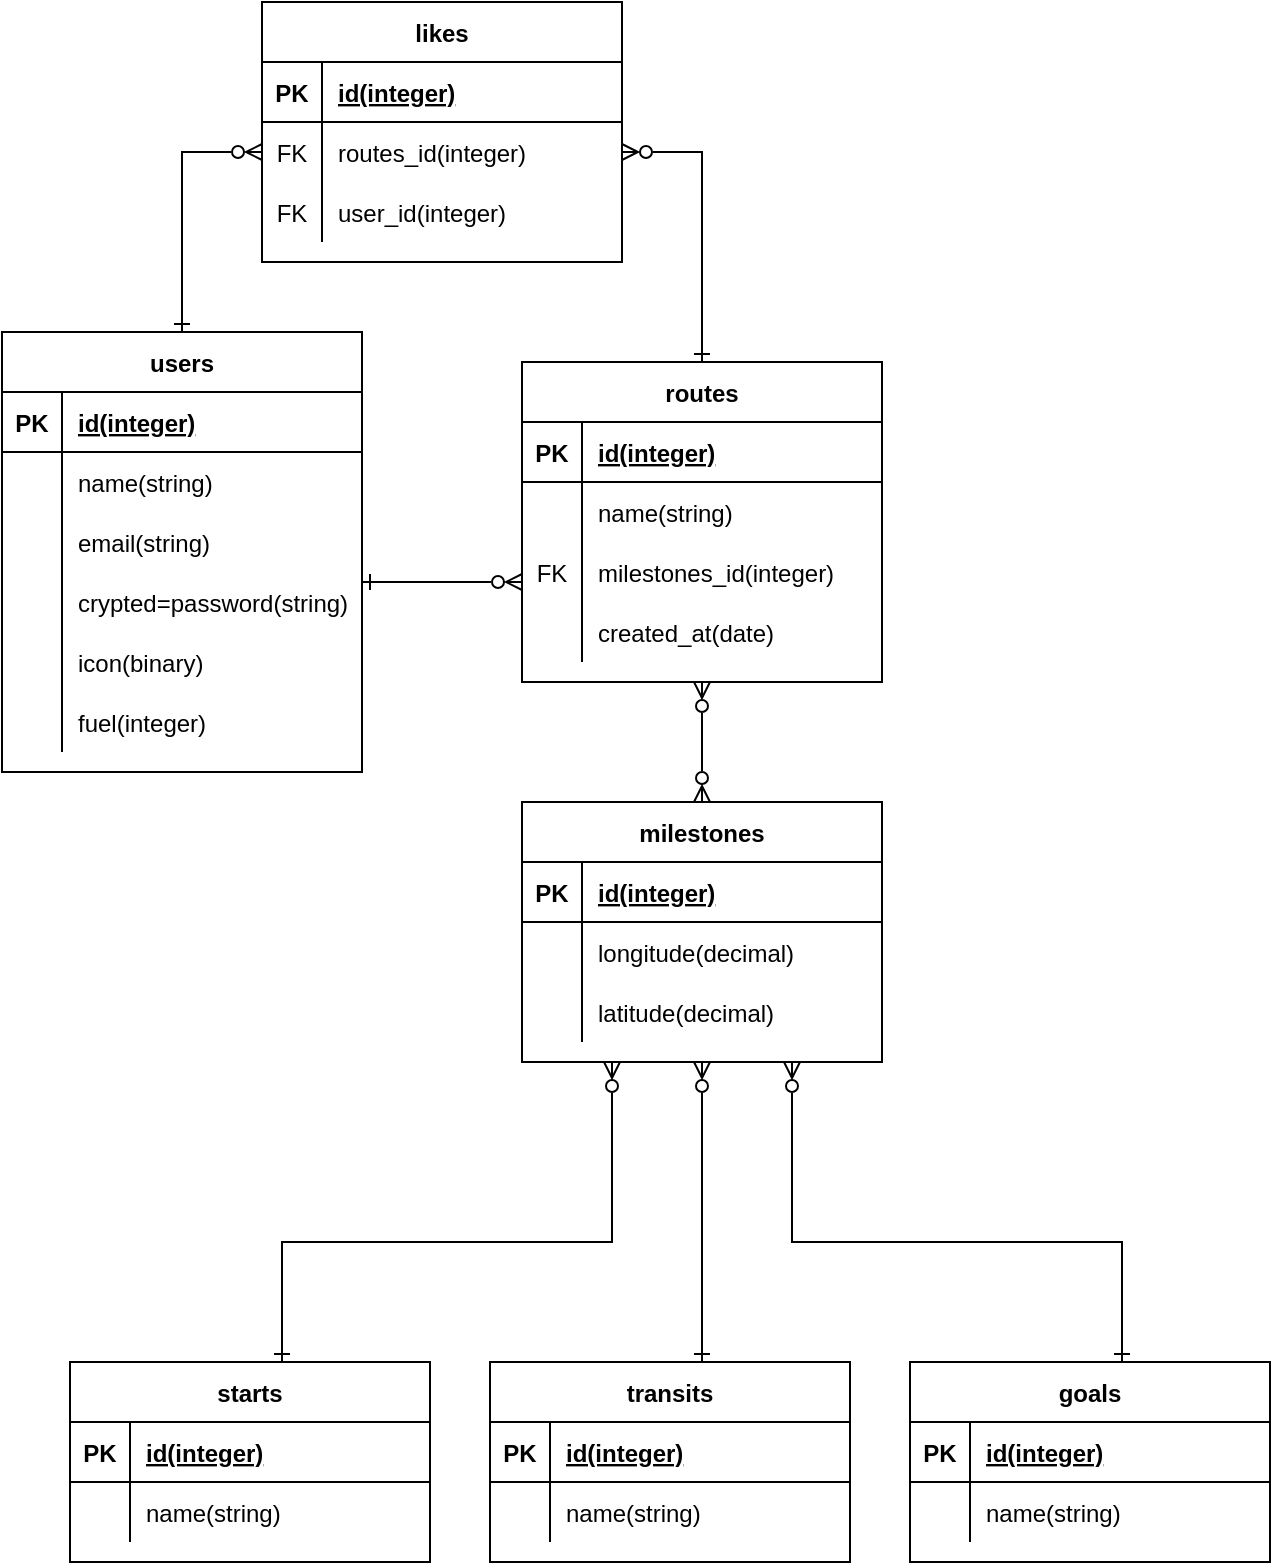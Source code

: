 <mxfile version="20.2.7" type="github"><diagram id="lM8k0hOYvdjzPiAKDBLs" name="ページ1"><mxGraphModel dx="1426" dy="794" grid="1" gridSize="10" guides="1" tooltips="1" connect="1" arrows="1" fold="1" page="1" pageScale="1" pageWidth="827" pageHeight="1169" math="0" shadow="0"><root><mxCell id="0"/><mxCell id="1" parent="0"/><mxCell id="DmluNT0cCxnc14YDXFa2-68" value="" style="edgeStyle=orthogonalEdgeStyle;rounded=0;orthogonalLoop=1;jettySize=auto;html=1;endArrow=ERzeroToMany;endFill=0;startArrow=ERone;startFill=0;" edge="1" parent="1" source="DmluNT0cCxnc14YDXFa2-70" target="DmluNT0cCxnc14YDXFa2-94"><mxGeometry relative="1" as="geometry"><Array as="points"><mxPoint x="290" y="440"/><mxPoint x="290" y="440"/></Array></mxGeometry></mxCell><mxCell id="DmluNT0cCxnc14YDXFa2-69" value="" style="edgeStyle=orthogonalEdgeStyle;rounded=0;orthogonalLoop=1;jettySize=auto;html=1;startArrow=ERone;startFill=0;endArrow=ERzeroToMany;endFill=0;entryX=0;entryY=0.5;entryDx=0;entryDy=0;" edge="1" parent="1" source="DmluNT0cCxnc14YDXFa2-70" target="DmluNT0cCxnc14YDXFa2-132"><mxGeometry relative="1" as="geometry"/></mxCell><mxCell id="DmluNT0cCxnc14YDXFa2-70" value="users" style="shape=table;startSize=30;container=1;collapsible=1;childLayout=tableLayout;fixedRows=1;rowLines=0;fontStyle=1;align=center;resizeLast=1;" vertex="1" parent="1"><mxGeometry x="80" y="315" width="180" height="220" as="geometry"/></mxCell><mxCell id="DmluNT0cCxnc14YDXFa2-71" value="" style="shape=tableRow;horizontal=0;startSize=0;swimlaneHead=0;swimlaneBody=0;fillColor=none;collapsible=0;dropTarget=0;points=[[0,0.5],[1,0.5]];portConstraint=eastwest;top=0;left=0;right=0;bottom=1;" vertex="1" parent="DmluNT0cCxnc14YDXFa2-70"><mxGeometry y="30" width="180" height="30" as="geometry"/></mxCell><mxCell id="DmluNT0cCxnc14YDXFa2-72" value="PK" style="shape=partialRectangle;connectable=0;fillColor=none;top=0;left=0;bottom=0;right=0;fontStyle=1;overflow=hidden;" vertex="1" parent="DmluNT0cCxnc14YDXFa2-71"><mxGeometry width="30" height="30" as="geometry"><mxRectangle width="30" height="30" as="alternateBounds"/></mxGeometry></mxCell><mxCell id="DmluNT0cCxnc14YDXFa2-73" value="id(integer)" style="shape=partialRectangle;connectable=0;fillColor=none;top=0;left=0;bottom=0;right=0;align=left;spacingLeft=6;fontStyle=5;overflow=hidden;" vertex="1" parent="DmluNT0cCxnc14YDXFa2-71"><mxGeometry x="30" width="150" height="30" as="geometry"><mxRectangle width="150" height="30" as="alternateBounds"/></mxGeometry></mxCell><mxCell id="DmluNT0cCxnc14YDXFa2-74" value="" style="shape=tableRow;horizontal=0;startSize=0;swimlaneHead=0;swimlaneBody=0;fillColor=none;collapsible=0;dropTarget=0;points=[[0,0.5],[1,0.5]];portConstraint=eastwest;top=0;left=0;right=0;bottom=0;" vertex="1" parent="DmluNT0cCxnc14YDXFa2-70"><mxGeometry y="60" width="180" height="30" as="geometry"/></mxCell><mxCell id="DmluNT0cCxnc14YDXFa2-75" value="" style="shape=partialRectangle;connectable=0;fillColor=none;top=0;left=0;bottom=0;right=0;editable=1;overflow=hidden;" vertex="1" parent="DmluNT0cCxnc14YDXFa2-74"><mxGeometry width="30" height="30" as="geometry"><mxRectangle width="30" height="30" as="alternateBounds"/></mxGeometry></mxCell><mxCell id="DmluNT0cCxnc14YDXFa2-76" value="name(string)" style="shape=partialRectangle;connectable=0;fillColor=none;top=0;left=0;bottom=0;right=0;align=left;spacingLeft=6;overflow=hidden;" vertex="1" parent="DmluNT0cCxnc14YDXFa2-74"><mxGeometry x="30" width="150" height="30" as="geometry"><mxRectangle width="150" height="30" as="alternateBounds"/></mxGeometry></mxCell><mxCell id="DmluNT0cCxnc14YDXFa2-77" value="" style="shape=tableRow;horizontal=0;startSize=0;swimlaneHead=0;swimlaneBody=0;fillColor=none;collapsible=0;dropTarget=0;points=[[0,0.5],[1,0.5]];portConstraint=eastwest;top=0;left=0;right=0;bottom=0;" vertex="1" parent="DmluNT0cCxnc14YDXFa2-70"><mxGeometry y="90" width="180" height="30" as="geometry"/></mxCell><mxCell id="DmluNT0cCxnc14YDXFa2-78" value="" style="shape=partialRectangle;connectable=0;fillColor=none;top=0;left=0;bottom=0;right=0;editable=1;overflow=hidden;" vertex="1" parent="DmluNT0cCxnc14YDXFa2-77"><mxGeometry width="30" height="30" as="geometry"><mxRectangle width="30" height="30" as="alternateBounds"/></mxGeometry></mxCell><mxCell id="DmluNT0cCxnc14YDXFa2-79" value="email(string)" style="shape=partialRectangle;connectable=0;fillColor=none;top=0;left=0;bottom=0;right=0;align=left;spacingLeft=6;overflow=hidden;" vertex="1" parent="DmluNT0cCxnc14YDXFa2-77"><mxGeometry x="30" width="150" height="30" as="geometry"><mxRectangle width="150" height="30" as="alternateBounds"/></mxGeometry></mxCell><mxCell id="DmluNT0cCxnc14YDXFa2-80" value="" style="shape=tableRow;horizontal=0;startSize=0;swimlaneHead=0;swimlaneBody=0;fillColor=none;collapsible=0;dropTarget=0;points=[[0,0.5],[1,0.5]];portConstraint=eastwest;top=0;left=0;right=0;bottom=0;" vertex="1" parent="DmluNT0cCxnc14YDXFa2-70"><mxGeometry y="120" width="180" height="30" as="geometry"/></mxCell><mxCell id="DmluNT0cCxnc14YDXFa2-81" value="" style="shape=partialRectangle;connectable=0;fillColor=none;top=0;left=0;bottom=0;right=0;editable=1;overflow=hidden;" vertex="1" parent="DmluNT0cCxnc14YDXFa2-80"><mxGeometry width="30" height="30" as="geometry"><mxRectangle width="30" height="30" as="alternateBounds"/></mxGeometry></mxCell><mxCell id="DmluNT0cCxnc14YDXFa2-82" value="crypted=password(string)" style="shape=partialRectangle;connectable=0;fillColor=none;top=0;left=0;bottom=0;right=0;align=left;spacingLeft=6;overflow=hidden;" vertex="1" parent="DmluNT0cCxnc14YDXFa2-80"><mxGeometry x="30" width="150" height="30" as="geometry"><mxRectangle width="150" height="30" as="alternateBounds"/></mxGeometry></mxCell><mxCell id="DmluNT0cCxnc14YDXFa2-83" style="shape=tableRow;horizontal=0;startSize=0;swimlaneHead=0;swimlaneBody=0;fillColor=none;collapsible=0;dropTarget=0;points=[[0,0.5],[1,0.5]];portConstraint=eastwest;top=0;left=0;right=0;bottom=0;" vertex="1" parent="DmluNT0cCxnc14YDXFa2-70"><mxGeometry y="150" width="180" height="30" as="geometry"/></mxCell><mxCell id="DmluNT0cCxnc14YDXFa2-84" style="shape=partialRectangle;connectable=0;fillColor=none;top=0;left=0;bottom=0;right=0;editable=1;overflow=hidden;" vertex="1" parent="DmluNT0cCxnc14YDXFa2-83"><mxGeometry width="30" height="30" as="geometry"><mxRectangle width="30" height="30" as="alternateBounds"/></mxGeometry></mxCell><mxCell id="DmluNT0cCxnc14YDXFa2-85" value="icon(binary)" style="shape=partialRectangle;connectable=0;fillColor=none;top=0;left=0;bottom=0;right=0;align=left;spacingLeft=6;overflow=hidden;" vertex="1" parent="DmluNT0cCxnc14YDXFa2-83"><mxGeometry x="30" width="150" height="30" as="geometry"><mxRectangle width="150" height="30" as="alternateBounds"/></mxGeometry></mxCell><mxCell id="DmluNT0cCxnc14YDXFa2-86" style="shape=tableRow;horizontal=0;startSize=0;swimlaneHead=0;swimlaneBody=0;fillColor=none;collapsible=0;dropTarget=0;points=[[0,0.5],[1,0.5]];portConstraint=eastwest;top=0;left=0;right=0;bottom=0;" vertex="1" parent="DmluNT0cCxnc14YDXFa2-70"><mxGeometry y="180" width="180" height="30" as="geometry"/></mxCell><mxCell id="DmluNT0cCxnc14YDXFa2-87" style="shape=partialRectangle;connectable=0;fillColor=none;top=0;left=0;bottom=0;right=0;editable=1;overflow=hidden;" vertex="1" parent="DmluNT0cCxnc14YDXFa2-86"><mxGeometry width="30" height="30" as="geometry"><mxRectangle width="30" height="30" as="alternateBounds"/></mxGeometry></mxCell><mxCell id="DmluNT0cCxnc14YDXFa2-88" value="fuel(integer)" style="shape=partialRectangle;connectable=0;fillColor=none;top=0;left=0;bottom=0;right=0;align=left;spacingLeft=6;overflow=hidden;" vertex="1" parent="DmluNT0cCxnc14YDXFa2-86"><mxGeometry x="30" width="150" height="30" as="geometry"><mxRectangle width="150" height="30" as="alternateBounds"/></mxGeometry></mxCell><mxCell id="DmluNT0cCxnc14YDXFa2-89" value="" style="edgeStyle=orthogonalEdgeStyle;rounded=0;orthogonalLoop=1;jettySize=auto;html=1;endArrow=ERone;endFill=0;exitX=0.25;exitY=1;exitDx=0;exitDy=0;startArrow=ERzeroToMany;startFill=0;" edge="1" parent="1" source="DmluNT0cCxnc14YDXFa2-138" target="DmluNT0cCxnc14YDXFa2-107"><mxGeometry relative="1" as="geometry"><Array as="points"><mxPoint x="385" y="770"/><mxPoint x="220" y="770"/></Array></mxGeometry></mxCell><mxCell id="DmluNT0cCxnc14YDXFa2-90" value="" style="edgeStyle=orthogonalEdgeStyle;rounded=0;orthogonalLoop=1;jettySize=auto;html=1;endArrow=ERone;endFill=0;startArrow=ERzeroToMany;startFill=0;exitX=0.5;exitY=1;exitDx=0;exitDy=0;" edge="1" parent="1" source="DmluNT0cCxnc14YDXFa2-138" target="DmluNT0cCxnc14YDXFa2-114"><mxGeometry relative="1" as="geometry"><Array as="points"><mxPoint x="430" y="700"/><mxPoint x="430" y="700"/></Array></mxGeometry></mxCell><mxCell id="DmluNT0cCxnc14YDXFa2-91" value="" style="edgeStyle=orthogonalEdgeStyle;rounded=0;orthogonalLoop=1;jettySize=auto;html=1;endArrow=ERone;endFill=0;startArrow=ERzeroToMany;startFill=0;exitX=0.75;exitY=1;exitDx=0;exitDy=0;" edge="1" parent="1" source="DmluNT0cCxnc14YDXFa2-138" target="DmluNT0cCxnc14YDXFa2-121"><mxGeometry relative="1" as="geometry"><Array as="points"><mxPoint x="475" y="770"/><mxPoint x="640" y="770"/></Array></mxGeometry></mxCell><mxCell id="DmluNT0cCxnc14YDXFa2-92" value="" style="edgeStyle=orthogonalEdgeStyle;rounded=0;orthogonalLoop=1;jettySize=auto;html=1;startArrow=ERone;startFill=0;endArrow=ERzeroToMany;endFill=0;entryX=1;entryY=0.5;entryDx=0;entryDy=0;" edge="1" parent="1" source="DmluNT0cCxnc14YDXFa2-94" target="DmluNT0cCxnc14YDXFa2-132"><mxGeometry relative="1" as="geometry"/></mxCell><mxCell id="DmluNT0cCxnc14YDXFa2-93" value="" style="edgeStyle=orthogonalEdgeStyle;rounded=0;orthogonalLoop=1;jettySize=auto;html=1;endArrow=ERzeroToMany;endFill=0;startArrow=ERzeroToMany;startFill=0;" edge="1" parent="1" source="DmluNT0cCxnc14YDXFa2-94" target="DmluNT0cCxnc14YDXFa2-138"><mxGeometry relative="1" as="geometry"/></mxCell><mxCell id="DmluNT0cCxnc14YDXFa2-94" value="routes" style="shape=table;startSize=30;container=1;collapsible=1;childLayout=tableLayout;fixedRows=1;rowLines=0;fontStyle=1;align=center;resizeLast=1;" vertex="1" parent="1"><mxGeometry x="340" y="330" width="180" height="160" as="geometry"/></mxCell><mxCell id="DmluNT0cCxnc14YDXFa2-95" value="" style="shape=tableRow;horizontal=0;startSize=0;swimlaneHead=0;swimlaneBody=0;fillColor=none;collapsible=0;dropTarget=0;points=[[0,0.5],[1,0.5]];portConstraint=eastwest;top=0;left=0;right=0;bottom=1;" vertex="1" parent="DmluNT0cCxnc14YDXFa2-94"><mxGeometry y="30" width="180" height="30" as="geometry"/></mxCell><mxCell id="DmluNT0cCxnc14YDXFa2-96" value="PK" style="shape=partialRectangle;connectable=0;fillColor=none;top=0;left=0;bottom=0;right=0;fontStyle=1;overflow=hidden;" vertex="1" parent="DmluNT0cCxnc14YDXFa2-95"><mxGeometry width="30" height="30" as="geometry"><mxRectangle width="30" height="30" as="alternateBounds"/></mxGeometry></mxCell><mxCell id="DmluNT0cCxnc14YDXFa2-97" value="id(integer)" style="shape=partialRectangle;connectable=0;fillColor=none;top=0;left=0;bottom=0;right=0;align=left;spacingLeft=6;fontStyle=5;overflow=hidden;" vertex="1" parent="DmluNT0cCxnc14YDXFa2-95"><mxGeometry x="30" width="150" height="30" as="geometry"><mxRectangle width="150" height="30" as="alternateBounds"/></mxGeometry></mxCell><mxCell id="DmluNT0cCxnc14YDXFa2-98" value="" style="shape=tableRow;horizontal=0;startSize=0;swimlaneHead=0;swimlaneBody=0;fillColor=none;collapsible=0;dropTarget=0;points=[[0,0.5],[1,0.5]];portConstraint=eastwest;top=0;left=0;right=0;bottom=0;" vertex="1" parent="DmluNT0cCxnc14YDXFa2-94"><mxGeometry y="60" width="180" height="30" as="geometry"/></mxCell><mxCell id="DmluNT0cCxnc14YDXFa2-99" value="" style="shape=partialRectangle;connectable=0;fillColor=none;top=0;left=0;bottom=0;right=0;editable=1;overflow=hidden;" vertex="1" parent="DmluNT0cCxnc14YDXFa2-98"><mxGeometry width="30" height="30" as="geometry"><mxRectangle width="30" height="30" as="alternateBounds"/></mxGeometry></mxCell><mxCell id="DmluNT0cCxnc14YDXFa2-100" value="name(string)" style="shape=partialRectangle;connectable=0;fillColor=none;top=0;left=0;bottom=0;right=0;align=left;spacingLeft=6;overflow=hidden;" vertex="1" parent="DmluNT0cCxnc14YDXFa2-98"><mxGeometry x="30" width="150" height="30" as="geometry"><mxRectangle width="150" height="30" as="alternateBounds"/></mxGeometry></mxCell><mxCell id="DmluNT0cCxnc14YDXFa2-101" value="" style="shape=tableRow;horizontal=0;startSize=0;swimlaneHead=0;swimlaneBody=0;fillColor=none;collapsible=0;dropTarget=0;points=[[0,0.5],[1,0.5]];portConstraint=eastwest;top=0;left=0;right=0;bottom=0;" vertex="1" parent="DmluNT0cCxnc14YDXFa2-94"><mxGeometry y="90" width="180" height="30" as="geometry"/></mxCell><mxCell id="DmluNT0cCxnc14YDXFa2-102" value="FK" style="shape=partialRectangle;connectable=0;fillColor=none;top=0;left=0;bottom=0;right=0;editable=1;overflow=hidden;" vertex="1" parent="DmluNT0cCxnc14YDXFa2-101"><mxGeometry width="30" height="30" as="geometry"><mxRectangle width="30" height="30" as="alternateBounds"/></mxGeometry></mxCell><mxCell id="DmluNT0cCxnc14YDXFa2-103" value="milestones_id(integer)" style="shape=partialRectangle;connectable=0;fillColor=none;top=0;left=0;bottom=0;right=0;align=left;spacingLeft=6;overflow=hidden;" vertex="1" parent="DmluNT0cCxnc14YDXFa2-101"><mxGeometry x="30" width="150" height="30" as="geometry"><mxRectangle width="150" height="30" as="alternateBounds"/></mxGeometry></mxCell><mxCell id="DmluNT0cCxnc14YDXFa2-104" style="shape=tableRow;horizontal=0;startSize=0;swimlaneHead=0;swimlaneBody=0;fillColor=none;collapsible=0;dropTarget=0;points=[[0,0.5],[1,0.5]];portConstraint=eastwest;top=0;left=0;right=0;bottom=0;" vertex="1" parent="DmluNT0cCxnc14YDXFa2-94"><mxGeometry y="120" width="180" height="30" as="geometry"/></mxCell><mxCell id="DmluNT0cCxnc14YDXFa2-105" style="shape=partialRectangle;connectable=0;fillColor=none;top=0;left=0;bottom=0;right=0;editable=1;overflow=hidden;" vertex="1" parent="DmluNT0cCxnc14YDXFa2-104"><mxGeometry width="30" height="30" as="geometry"><mxRectangle width="30" height="30" as="alternateBounds"/></mxGeometry></mxCell><mxCell id="DmluNT0cCxnc14YDXFa2-106" value="created_at(date)" style="shape=partialRectangle;connectable=0;fillColor=none;top=0;left=0;bottom=0;right=0;align=left;spacingLeft=6;overflow=hidden;" vertex="1" parent="DmluNT0cCxnc14YDXFa2-104"><mxGeometry x="30" width="150" height="30" as="geometry"><mxRectangle width="150" height="30" as="alternateBounds"/></mxGeometry></mxCell><mxCell id="DmluNT0cCxnc14YDXFa2-107" value="starts" style="shape=table;startSize=30;container=1;collapsible=1;childLayout=tableLayout;fixedRows=1;rowLines=0;fontStyle=1;align=center;resizeLast=1;" vertex="1" parent="1"><mxGeometry x="114" y="830" width="180" height="100" as="geometry"/></mxCell><mxCell id="DmluNT0cCxnc14YDXFa2-108" value="" style="shape=tableRow;horizontal=0;startSize=0;swimlaneHead=0;swimlaneBody=0;fillColor=none;collapsible=0;dropTarget=0;points=[[0,0.5],[1,0.5]];portConstraint=eastwest;top=0;left=0;right=0;bottom=1;" vertex="1" parent="DmluNT0cCxnc14YDXFa2-107"><mxGeometry y="30" width="180" height="30" as="geometry"/></mxCell><mxCell id="DmluNT0cCxnc14YDXFa2-109" value="PK" style="shape=partialRectangle;connectable=0;fillColor=none;top=0;left=0;bottom=0;right=0;fontStyle=1;overflow=hidden;" vertex="1" parent="DmluNT0cCxnc14YDXFa2-108"><mxGeometry width="30" height="30" as="geometry"><mxRectangle width="30" height="30" as="alternateBounds"/></mxGeometry></mxCell><mxCell id="DmluNT0cCxnc14YDXFa2-110" value="id(integer)" style="shape=partialRectangle;connectable=0;fillColor=none;top=0;left=0;bottom=0;right=0;align=left;spacingLeft=6;fontStyle=5;overflow=hidden;" vertex="1" parent="DmluNT0cCxnc14YDXFa2-108"><mxGeometry x="30" width="150" height="30" as="geometry"><mxRectangle width="150" height="30" as="alternateBounds"/></mxGeometry></mxCell><mxCell id="DmluNT0cCxnc14YDXFa2-111" value="" style="shape=tableRow;horizontal=0;startSize=0;swimlaneHead=0;swimlaneBody=0;fillColor=none;collapsible=0;dropTarget=0;points=[[0,0.5],[1,0.5]];portConstraint=eastwest;top=0;left=0;right=0;bottom=0;" vertex="1" parent="DmluNT0cCxnc14YDXFa2-107"><mxGeometry y="60" width="180" height="30" as="geometry"/></mxCell><mxCell id="DmluNT0cCxnc14YDXFa2-112" value="" style="shape=partialRectangle;connectable=0;fillColor=none;top=0;left=0;bottom=0;right=0;editable=1;overflow=hidden;" vertex="1" parent="DmluNT0cCxnc14YDXFa2-111"><mxGeometry width="30" height="30" as="geometry"><mxRectangle width="30" height="30" as="alternateBounds"/></mxGeometry></mxCell><mxCell id="DmluNT0cCxnc14YDXFa2-113" value="name(string)" style="shape=partialRectangle;connectable=0;fillColor=none;top=0;left=0;bottom=0;right=0;align=left;spacingLeft=6;overflow=hidden;" vertex="1" parent="DmluNT0cCxnc14YDXFa2-111"><mxGeometry x="30" width="150" height="30" as="geometry"><mxRectangle width="150" height="30" as="alternateBounds"/></mxGeometry></mxCell><mxCell id="DmluNT0cCxnc14YDXFa2-114" value="transits" style="shape=table;startSize=30;container=1;collapsible=1;childLayout=tableLayout;fixedRows=1;rowLines=0;fontStyle=1;align=center;resizeLast=1;" vertex="1" parent="1"><mxGeometry x="324" y="830" width="180" height="100" as="geometry"/></mxCell><mxCell id="DmluNT0cCxnc14YDXFa2-115" value="" style="shape=tableRow;horizontal=0;startSize=0;swimlaneHead=0;swimlaneBody=0;fillColor=none;collapsible=0;dropTarget=0;points=[[0,0.5],[1,0.5]];portConstraint=eastwest;top=0;left=0;right=0;bottom=1;" vertex="1" parent="DmluNT0cCxnc14YDXFa2-114"><mxGeometry y="30" width="180" height="30" as="geometry"/></mxCell><mxCell id="DmluNT0cCxnc14YDXFa2-116" value="PK" style="shape=partialRectangle;connectable=0;fillColor=none;top=0;left=0;bottom=0;right=0;fontStyle=1;overflow=hidden;" vertex="1" parent="DmluNT0cCxnc14YDXFa2-115"><mxGeometry width="30" height="30" as="geometry"><mxRectangle width="30" height="30" as="alternateBounds"/></mxGeometry></mxCell><mxCell id="DmluNT0cCxnc14YDXFa2-117" value="id(integer)" style="shape=partialRectangle;connectable=0;fillColor=none;top=0;left=0;bottom=0;right=0;align=left;spacingLeft=6;fontStyle=5;overflow=hidden;" vertex="1" parent="DmluNT0cCxnc14YDXFa2-115"><mxGeometry x="30" width="150" height="30" as="geometry"><mxRectangle width="150" height="30" as="alternateBounds"/></mxGeometry></mxCell><mxCell id="DmluNT0cCxnc14YDXFa2-118" value="" style="shape=tableRow;horizontal=0;startSize=0;swimlaneHead=0;swimlaneBody=0;fillColor=none;collapsible=0;dropTarget=0;points=[[0,0.5],[1,0.5]];portConstraint=eastwest;top=0;left=0;right=0;bottom=0;" vertex="1" parent="DmluNT0cCxnc14YDXFa2-114"><mxGeometry y="60" width="180" height="30" as="geometry"/></mxCell><mxCell id="DmluNT0cCxnc14YDXFa2-119" value="" style="shape=partialRectangle;connectable=0;fillColor=none;top=0;left=0;bottom=0;right=0;editable=1;overflow=hidden;" vertex="1" parent="DmluNT0cCxnc14YDXFa2-118"><mxGeometry width="30" height="30" as="geometry"><mxRectangle width="30" height="30" as="alternateBounds"/></mxGeometry></mxCell><mxCell id="DmluNT0cCxnc14YDXFa2-120" value="name(string)" style="shape=partialRectangle;connectable=0;fillColor=none;top=0;left=0;bottom=0;right=0;align=left;spacingLeft=6;overflow=hidden;" vertex="1" parent="DmluNT0cCxnc14YDXFa2-118"><mxGeometry x="30" width="150" height="30" as="geometry"><mxRectangle width="150" height="30" as="alternateBounds"/></mxGeometry></mxCell><mxCell id="DmluNT0cCxnc14YDXFa2-121" value="goals" style="shape=table;startSize=30;container=1;collapsible=1;childLayout=tableLayout;fixedRows=1;rowLines=0;fontStyle=1;align=center;resizeLast=1;" vertex="1" parent="1"><mxGeometry x="534" y="830" width="180" height="100" as="geometry"/></mxCell><mxCell id="DmluNT0cCxnc14YDXFa2-122" value="" style="shape=tableRow;horizontal=0;startSize=0;swimlaneHead=0;swimlaneBody=0;fillColor=none;collapsible=0;dropTarget=0;points=[[0,0.5],[1,0.5]];portConstraint=eastwest;top=0;left=0;right=0;bottom=1;" vertex="1" parent="DmluNT0cCxnc14YDXFa2-121"><mxGeometry y="30" width="180" height="30" as="geometry"/></mxCell><mxCell id="DmluNT0cCxnc14YDXFa2-123" value="PK" style="shape=partialRectangle;connectable=0;fillColor=none;top=0;left=0;bottom=0;right=0;fontStyle=1;overflow=hidden;" vertex="1" parent="DmluNT0cCxnc14YDXFa2-122"><mxGeometry width="30" height="30" as="geometry"><mxRectangle width="30" height="30" as="alternateBounds"/></mxGeometry></mxCell><mxCell id="DmluNT0cCxnc14YDXFa2-124" value="id(integer)" style="shape=partialRectangle;connectable=0;fillColor=none;top=0;left=0;bottom=0;right=0;align=left;spacingLeft=6;fontStyle=5;overflow=hidden;" vertex="1" parent="DmluNT0cCxnc14YDXFa2-122"><mxGeometry x="30" width="150" height="30" as="geometry"><mxRectangle width="150" height="30" as="alternateBounds"/></mxGeometry></mxCell><mxCell id="DmluNT0cCxnc14YDXFa2-125" value="" style="shape=tableRow;horizontal=0;startSize=0;swimlaneHead=0;swimlaneBody=0;fillColor=none;collapsible=0;dropTarget=0;points=[[0,0.5],[1,0.5]];portConstraint=eastwest;top=0;left=0;right=0;bottom=0;" vertex="1" parent="DmluNT0cCxnc14YDXFa2-121"><mxGeometry y="60" width="180" height="30" as="geometry"/></mxCell><mxCell id="DmluNT0cCxnc14YDXFa2-126" value="" style="shape=partialRectangle;connectable=0;fillColor=none;top=0;left=0;bottom=0;right=0;editable=1;overflow=hidden;" vertex="1" parent="DmluNT0cCxnc14YDXFa2-125"><mxGeometry width="30" height="30" as="geometry"><mxRectangle width="30" height="30" as="alternateBounds"/></mxGeometry></mxCell><mxCell id="DmluNT0cCxnc14YDXFa2-127" value="name(string)" style="shape=partialRectangle;connectable=0;fillColor=none;top=0;left=0;bottom=0;right=0;align=left;spacingLeft=6;overflow=hidden;" vertex="1" parent="DmluNT0cCxnc14YDXFa2-125"><mxGeometry x="30" width="150" height="30" as="geometry"><mxRectangle width="150" height="30" as="alternateBounds"/></mxGeometry></mxCell><mxCell id="DmluNT0cCxnc14YDXFa2-128" value="likes" style="shape=table;startSize=30;container=1;collapsible=1;childLayout=tableLayout;fixedRows=1;rowLines=0;fontStyle=1;align=center;resizeLast=1;" vertex="1" parent="1"><mxGeometry x="210" y="150" width="180" height="130" as="geometry"/></mxCell><mxCell id="DmluNT0cCxnc14YDXFa2-129" value="" style="shape=tableRow;horizontal=0;startSize=0;swimlaneHead=0;swimlaneBody=0;fillColor=none;collapsible=0;dropTarget=0;points=[[0,0.5],[1,0.5]];portConstraint=eastwest;top=0;left=0;right=0;bottom=1;" vertex="1" parent="DmluNT0cCxnc14YDXFa2-128"><mxGeometry y="30" width="180" height="30" as="geometry"/></mxCell><mxCell id="DmluNT0cCxnc14YDXFa2-130" value="PK" style="shape=partialRectangle;connectable=0;fillColor=none;top=0;left=0;bottom=0;right=0;fontStyle=1;overflow=hidden;" vertex="1" parent="DmluNT0cCxnc14YDXFa2-129"><mxGeometry width="30" height="30" as="geometry"><mxRectangle width="30" height="30" as="alternateBounds"/></mxGeometry></mxCell><mxCell id="DmluNT0cCxnc14YDXFa2-131" value="id(integer)" style="shape=partialRectangle;connectable=0;fillColor=none;top=0;left=0;bottom=0;right=0;align=left;spacingLeft=6;fontStyle=5;overflow=hidden;" vertex="1" parent="DmluNT0cCxnc14YDXFa2-129"><mxGeometry x="30" width="150" height="30" as="geometry"><mxRectangle width="150" height="30" as="alternateBounds"/></mxGeometry></mxCell><mxCell id="DmluNT0cCxnc14YDXFa2-132" value="" style="shape=tableRow;horizontal=0;startSize=0;swimlaneHead=0;swimlaneBody=0;fillColor=none;collapsible=0;dropTarget=0;points=[[0,0.5],[1,0.5]];portConstraint=eastwest;top=0;left=0;right=0;bottom=0;" vertex="1" parent="DmluNT0cCxnc14YDXFa2-128"><mxGeometry y="60" width="180" height="30" as="geometry"/></mxCell><mxCell id="DmluNT0cCxnc14YDXFa2-133" value="FK" style="shape=partialRectangle;connectable=0;fillColor=none;top=0;left=0;bottom=0;right=0;editable=1;overflow=hidden;" vertex="1" parent="DmluNT0cCxnc14YDXFa2-132"><mxGeometry width="30" height="30" as="geometry"><mxRectangle width="30" height="30" as="alternateBounds"/></mxGeometry></mxCell><mxCell id="DmluNT0cCxnc14YDXFa2-134" value="routes_id(integer)" style="shape=partialRectangle;connectable=0;fillColor=none;top=0;left=0;bottom=0;right=0;align=left;spacingLeft=6;overflow=hidden;" vertex="1" parent="DmluNT0cCxnc14YDXFa2-132"><mxGeometry x="30" width="150" height="30" as="geometry"><mxRectangle width="150" height="30" as="alternateBounds"/></mxGeometry></mxCell><mxCell id="DmluNT0cCxnc14YDXFa2-135" value="" style="shape=tableRow;horizontal=0;startSize=0;swimlaneHead=0;swimlaneBody=0;fillColor=none;collapsible=0;dropTarget=0;points=[[0,0.5],[1,0.5]];portConstraint=eastwest;top=0;left=0;right=0;bottom=0;" vertex="1" parent="DmluNT0cCxnc14YDXFa2-128"><mxGeometry y="90" width="180" height="30" as="geometry"/></mxCell><mxCell id="DmluNT0cCxnc14YDXFa2-136" value="FK" style="shape=partialRectangle;connectable=0;fillColor=none;top=0;left=0;bottom=0;right=0;editable=1;overflow=hidden;" vertex="1" parent="DmluNT0cCxnc14YDXFa2-135"><mxGeometry width="30" height="30" as="geometry"><mxRectangle width="30" height="30" as="alternateBounds"/></mxGeometry></mxCell><mxCell id="DmluNT0cCxnc14YDXFa2-137" value="user_id(integer)" style="shape=partialRectangle;connectable=0;fillColor=none;top=0;left=0;bottom=0;right=0;align=left;spacingLeft=6;overflow=hidden;" vertex="1" parent="DmluNT0cCxnc14YDXFa2-135"><mxGeometry x="30" width="150" height="30" as="geometry"><mxRectangle width="150" height="30" as="alternateBounds"/></mxGeometry></mxCell><mxCell id="DmluNT0cCxnc14YDXFa2-138" value="milestones" style="shape=table;startSize=30;container=1;collapsible=1;childLayout=tableLayout;fixedRows=1;rowLines=0;fontStyle=1;align=center;resizeLast=1;" vertex="1" parent="1"><mxGeometry x="340" y="550" width="180" height="130" as="geometry"/></mxCell><mxCell id="DmluNT0cCxnc14YDXFa2-139" value="" style="shape=tableRow;horizontal=0;startSize=0;swimlaneHead=0;swimlaneBody=0;fillColor=none;collapsible=0;dropTarget=0;points=[[0,0.5],[1,0.5]];portConstraint=eastwest;top=0;left=0;right=0;bottom=1;" vertex="1" parent="DmluNT0cCxnc14YDXFa2-138"><mxGeometry y="30" width="180" height="30" as="geometry"/></mxCell><mxCell id="DmluNT0cCxnc14YDXFa2-140" value="PK" style="shape=partialRectangle;connectable=0;fillColor=none;top=0;left=0;bottom=0;right=0;fontStyle=1;overflow=hidden;" vertex="1" parent="DmluNT0cCxnc14YDXFa2-139"><mxGeometry width="30" height="30" as="geometry"><mxRectangle width="30" height="30" as="alternateBounds"/></mxGeometry></mxCell><mxCell id="DmluNT0cCxnc14YDXFa2-141" value="id(integer)" style="shape=partialRectangle;connectable=0;fillColor=none;top=0;left=0;bottom=0;right=0;align=left;spacingLeft=6;fontStyle=5;overflow=hidden;" vertex="1" parent="DmluNT0cCxnc14YDXFa2-139"><mxGeometry x="30" width="150" height="30" as="geometry"><mxRectangle width="150" height="30" as="alternateBounds"/></mxGeometry></mxCell><mxCell id="DmluNT0cCxnc14YDXFa2-142" value="" style="shape=tableRow;horizontal=0;startSize=0;swimlaneHead=0;swimlaneBody=0;fillColor=none;collapsible=0;dropTarget=0;points=[[0,0.5],[1,0.5]];portConstraint=eastwest;top=0;left=0;right=0;bottom=0;" vertex="1" parent="DmluNT0cCxnc14YDXFa2-138"><mxGeometry y="60" width="180" height="30" as="geometry"/></mxCell><mxCell id="DmluNT0cCxnc14YDXFa2-143" value="" style="shape=partialRectangle;connectable=0;fillColor=none;top=0;left=0;bottom=0;right=0;editable=1;overflow=hidden;" vertex="1" parent="DmluNT0cCxnc14YDXFa2-142"><mxGeometry width="30" height="30" as="geometry"><mxRectangle width="30" height="30" as="alternateBounds"/></mxGeometry></mxCell><mxCell id="DmluNT0cCxnc14YDXFa2-144" value="longitude(decimal)" style="shape=partialRectangle;connectable=0;fillColor=none;top=0;left=0;bottom=0;right=0;align=left;spacingLeft=6;overflow=hidden;" vertex="1" parent="DmluNT0cCxnc14YDXFa2-142"><mxGeometry x="30" width="150" height="30" as="geometry"><mxRectangle width="150" height="30" as="alternateBounds"/></mxGeometry></mxCell><mxCell id="DmluNT0cCxnc14YDXFa2-145" value="" style="shape=tableRow;horizontal=0;startSize=0;swimlaneHead=0;swimlaneBody=0;fillColor=none;collapsible=0;dropTarget=0;points=[[0,0.5],[1,0.5]];portConstraint=eastwest;top=0;left=0;right=0;bottom=0;" vertex="1" parent="DmluNT0cCxnc14YDXFa2-138"><mxGeometry y="90" width="180" height="30" as="geometry"/></mxCell><mxCell id="DmluNT0cCxnc14YDXFa2-146" value="" style="shape=partialRectangle;connectable=0;fillColor=none;top=0;left=0;bottom=0;right=0;editable=1;overflow=hidden;" vertex="1" parent="DmluNT0cCxnc14YDXFa2-145"><mxGeometry width="30" height="30" as="geometry"><mxRectangle width="30" height="30" as="alternateBounds"/></mxGeometry></mxCell><mxCell id="DmluNT0cCxnc14YDXFa2-147" value="latitude(decimal)" style="shape=partialRectangle;connectable=0;fillColor=none;top=0;left=0;bottom=0;right=0;align=left;spacingLeft=6;overflow=hidden;" vertex="1" parent="DmluNT0cCxnc14YDXFa2-145"><mxGeometry x="30" width="150" height="30" as="geometry"><mxRectangle width="150" height="30" as="alternateBounds"/></mxGeometry></mxCell></root></mxGraphModel></diagram></mxfile>